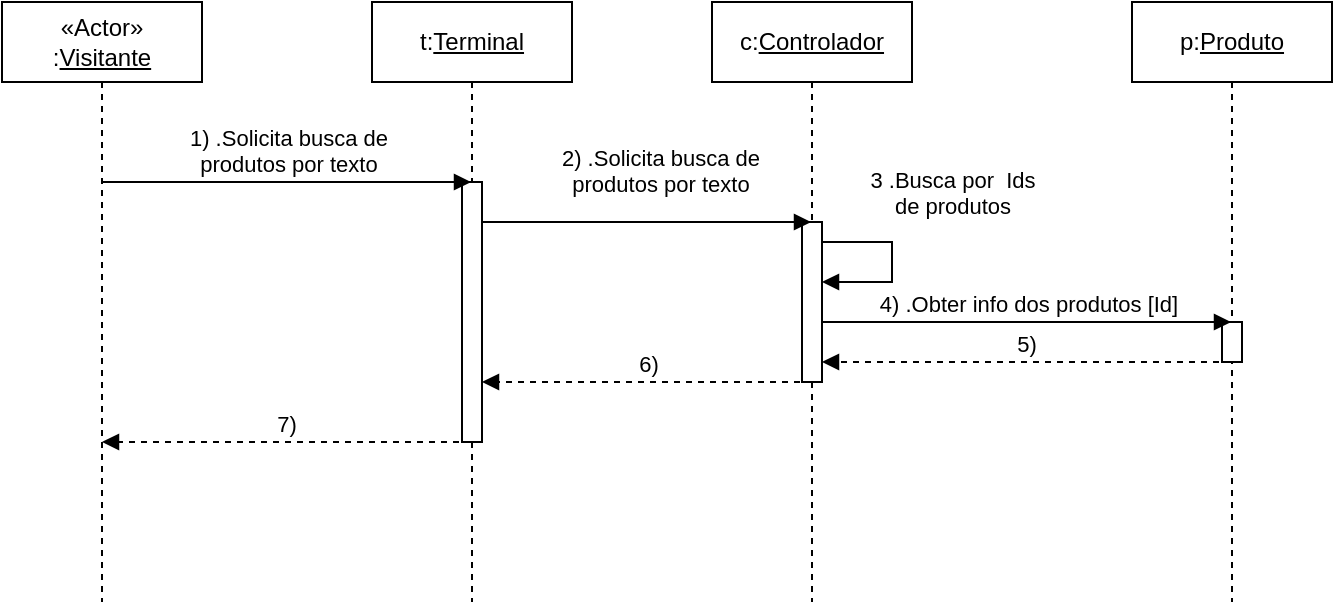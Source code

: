 <mxfile version="20.0.3" type="github">
  <diagram id="RNuVjv1UGwWneKCWqOlv" name="Page-1">
    <mxGraphModel dx="868" dy="481" grid="1" gridSize="10" guides="1" tooltips="1" connect="1" arrows="1" fold="1" page="1" pageScale="1" pageWidth="1169" pageHeight="827" math="0" shadow="0">
      <root>
        <mxCell id="0" />
        <mxCell id="1" parent="0" />
        <mxCell id="tq1PRE8xOoudW28A7V2g-1" value="&lt;div&gt;«Actor»&lt;/div&gt;:&lt;u&gt;Visitante&lt;/u&gt;" style="shape=umlLifeline;perimeter=lifelinePerimeter;whiteSpace=wrap;html=1;container=1;collapsible=0;recursiveResize=0;outlineConnect=0;" parent="1" vertex="1">
          <mxGeometry x="110" y="60" width="100" height="300" as="geometry" />
        </mxCell>
        <mxCell id="tq1PRE8xOoudW28A7V2g-2" value="t:&lt;u&gt;Terminal&lt;/u&gt;" style="shape=umlLifeline;perimeter=lifelinePerimeter;whiteSpace=wrap;html=1;container=1;collapsible=0;recursiveResize=0;outlineConnect=0;" parent="1" vertex="1">
          <mxGeometry x="295" y="60" width="100" height="300" as="geometry" />
        </mxCell>
        <mxCell id="FkIeIltaYWwla7d3MnGj-1" value="" style="html=1;points=[];perimeter=orthogonalPerimeter;" vertex="1" parent="tq1PRE8xOoudW28A7V2g-2">
          <mxGeometry x="45" y="90" width="10" height="130" as="geometry" />
        </mxCell>
        <mxCell id="tq1PRE8xOoudW28A7V2g-3" value="c:&lt;u&gt;Controlador&lt;/u&gt;" style="shape=umlLifeline;perimeter=lifelinePerimeter;whiteSpace=wrap;html=1;container=1;collapsible=0;recursiveResize=0;outlineConnect=0;" parent="1" vertex="1">
          <mxGeometry x="465" y="60" width="100" height="300" as="geometry" />
        </mxCell>
        <mxCell id="FkIeIltaYWwla7d3MnGj-4" value="" style="html=1;points=[];perimeter=orthogonalPerimeter;" vertex="1" parent="tq1PRE8xOoudW28A7V2g-3">
          <mxGeometry x="45" y="110" width="10" height="80" as="geometry" />
        </mxCell>
        <mxCell id="tq1PRE8xOoudW28A7V2g-4" value="p:&lt;u&gt;Produto&lt;/u&gt;" style="shape=umlLifeline;perimeter=lifelinePerimeter;whiteSpace=wrap;html=1;container=1;collapsible=0;recursiveResize=0;outlineConnect=0;" parent="1" vertex="1">
          <mxGeometry x="675" y="60" width="100" height="300" as="geometry" />
        </mxCell>
        <mxCell id="FkIeIltaYWwla7d3MnGj-5" value="" style="html=1;points=[];perimeter=orthogonalPerimeter;" vertex="1" parent="tq1PRE8xOoudW28A7V2g-4">
          <mxGeometry x="45" y="160" width="10" height="20" as="geometry" />
        </mxCell>
        <mxCell id="tq1PRE8xOoudW28A7V2g-5" value="&lt;div&gt;1) .Solicita busca de&lt;/div&gt;&lt;div&gt;produtos por texto&lt;/div&gt;" style="html=1;verticalAlign=bottom;endArrow=block;rounded=0;" parent="1" source="tq1PRE8xOoudW28A7V2g-1" target="tq1PRE8xOoudW28A7V2g-2" edge="1">
          <mxGeometry width="80" relative="1" as="geometry">
            <mxPoint x="385" y="90" as="sourcePoint" />
            <mxPoint x="465" y="90" as="targetPoint" />
            <Array as="points">
              <mxPoint x="255" y="150" />
            </Array>
          </mxGeometry>
        </mxCell>
        <mxCell id="tq1PRE8xOoudW28A7V2g-6" value="&lt;div&gt;3 .Busca por&amp;nbsp; Ids&lt;/div&gt;&lt;div&gt;de produtos &lt;/div&gt;" style="html=1;verticalAlign=bottom;endArrow=block;rounded=0;" parent="1" edge="1">
          <mxGeometry x="-0.198" y="32" width="80" relative="1" as="geometry">
            <mxPoint x="520" y="180" as="sourcePoint" />
            <mxPoint x="520" y="200" as="targetPoint" />
            <Array as="points">
              <mxPoint x="555" y="180" />
              <mxPoint x="555" y="200" />
            </Array>
            <mxPoint x="-2" y="-10" as="offset" />
          </mxGeometry>
        </mxCell>
        <mxCell id="tq1PRE8xOoudW28A7V2g-7" value="&lt;div&gt;2) .Solicita busca de&lt;/div&gt;&lt;div&gt;produtos por texto&lt;/div&gt;" style="html=1;verticalAlign=bottom;endArrow=block;rounded=0;" parent="1" target="tq1PRE8xOoudW28A7V2g-3" edge="1">
          <mxGeometry x="0.065" y="10" width="80" relative="1" as="geometry">
            <mxPoint x="350" y="170" as="sourcePoint" />
            <mxPoint x="465" y="180" as="targetPoint" />
            <Array as="points">
              <mxPoint x="375" y="170" />
            </Array>
            <mxPoint x="1" as="offset" />
          </mxGeometry>
        </mxCell>
        <mxCell id="tq1PRE8xOoudW28A7V2g-8" value="4) .Obter info dos produtos [Id]" style="html=1;verticalAlign=bottom;endArrow=block;rounded=0;" parent="1" target="tq1PRE8xOoudW28A7V2g-4" edge="1">
          <mxGeometry width="80" relative="1" as="geometry">
            <mxPoint x="520" y="220" as="sourcePoint" />
            <mxPoint x="445" y="120" as="targetPoint" />
            <Array as="points">
              <mxPoint x="625" y="220" />
            </Array>
          </mxGeometry>
        </mxCell>
        <mxCell id="tq1PRE8xOoudW28A7V2g-9" value="5) " style="html=1;verticalAlign=bottom;endArrow=block;rounded=0;dashed=1;" parent="1" source="tq1PRE8xOoudW28A7V2g-4" edge="1">
          <mxGeometry width="80" relative="1" as="geometry">
            <mxPoint x="655" y="270" as="sourcePoint" />
            <mxPoint x="520" y="240" as="targetPoint" />
            <Array as="points">
              <mxPoint x="535" y="240" />
            </Array>
          </mxGeometry>
        </mxCell>
        <mxCell id="tq1PRE8xOoudW28A7V2g-10" value="6) " style="html=1;verticalAlign=bottom;endArrow=block;rounded=0;dashed=1;" parent="1" edge="1">
          <mxGeometry width="80" relative="1" as="geometry">
            <mxPoint x="515" y="250" as="sourcePoint" />
            <mxPoint x="350" y="250" as="targetPoint" />
            <Array as="points">
              <mxPoint x="475" y="250" />
            </Array>
          </mxGeometry>
        </mxCell>
        <mxCell id="tq1PRE8xOoudW28A7V2g-12" value="7)" style="html=1;verticalAlign=bottom;endArrow=block;rounded=0;dashed=1;" parent="1" source="tq1PRE8xOoudW28A7V2g-2" target="tq1PRE8xOoudW28A7V2g-1" edge="1">
          <mxGeometry width="80" relative="1" as="geometry">
            <mxPoint x="525.0" y="260" as="sourcePoint" />
            <mxPoint x="354.071" y="260" as="targetPoint" />
            <Array as="points">
              <mxPoint x="235" y="280" />
            </Array>
          </mxGeometry>
        </mxCell>
      </root>
    </mxGraphModel>
  </diagram>
</mxfile>

